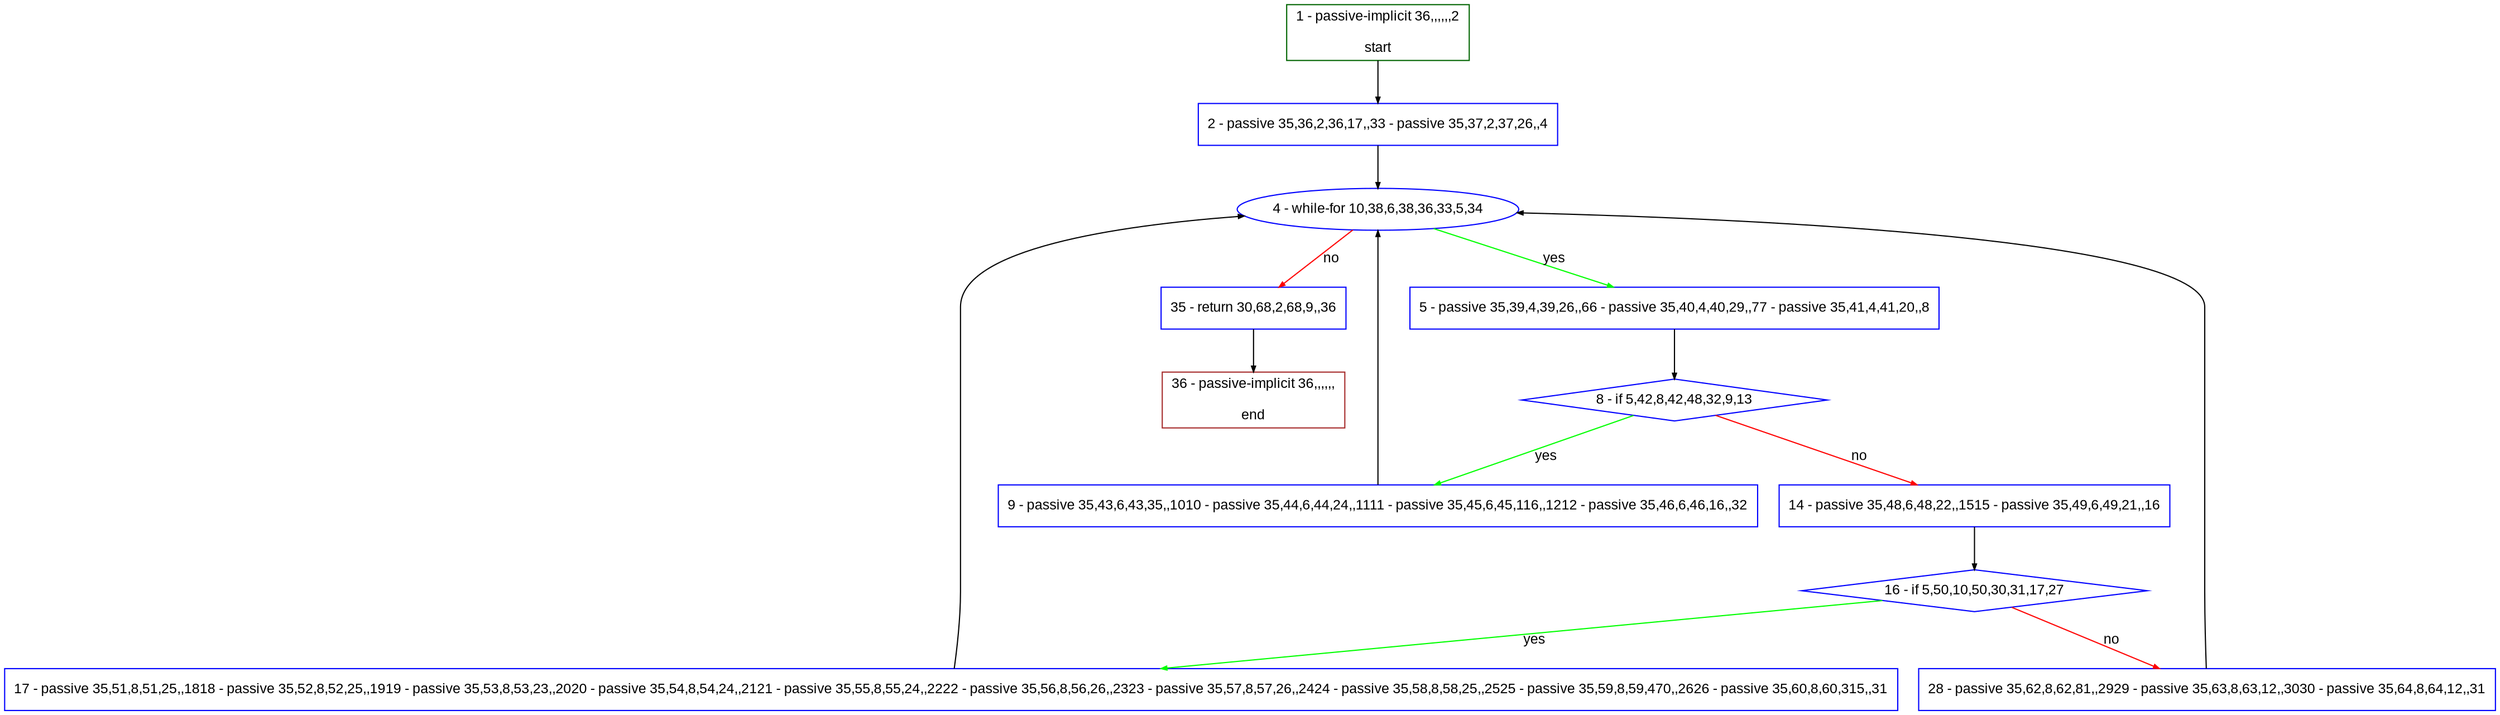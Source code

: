 digraph "" {
  graph [pack="true", label="", fontsize="12", packmode="clust", fontname="Arial", fillcolor="#FFFFCC", bgcolor="white", style="rounded,filled", compound="true"];
  node [node_initialized="no", label="", color="grey", fontsize="12", fillcolor="white", fontname="Arial", style="filled", shape="rectangle", compound="true", fixedsize="false"];
  edge [fontcolor="black", arrowhead="normal", arrowtail="none", arrowsize="0.5", ltail="", label="", color="black", fontsize="12", lhead="", fontname="Arial", dir="forward", compound="true"];
  __N1 [label="2 - passive 35,36,2,36,17,,33 - passive 35,37,2,37,26,,4", color="#0000ff", fillcolor="#ffffff", style="filled", shape="box"];
  __N2 [label="1 - passive-implicit 36,,,,,,2\n\nstart", color="#006400", fillcolor="#ffffff", style="filled", shape="box"];
  __N3 [label="4 - while-for 10,38,6,38,36,33,5,34", color="#0000ff", fillcolor="#ffffff", style="filled", shape="oval"];
  __N4 [label="5 - passive 35,39,4,39,26,,66 - passive 35,40,4,40,29,,77 - passive 35,41,4,41,20,,8", color="#0000ff", fillcolor="#ffffff", style="filled", shape="box"];
  __N5 [label="35 - return 30,68,2,68,9,,36", color="#0000ff", fillcolor="#ffffff", style="filled", shape="box"];
  __N6 [label="8 - if 5,42,8,42,48,32,9,13", color="#0000ff", fillcolor="#ffffff", style="filled", shape="diamond"];
  __N7 [label="9 - passive 35,43,6,43,35,,1010 - passive 35,44,6,44,24,,1111 - passive 35,45,6,45,116,,1212 - passive 35,46,6,46,16,,32", color="#0000ff", fillcolor="#ffffff", style="filled", shape="box"];
  __N8 [label="14 - passive 35,48,6,48,22,,1515 - passive 35,49,6,49,21,,16", color="#0000ff", fillcolor="#ffffff", style="filled", shape="box"];
  __N9 [label="16 - if 5,50,10,50,30,31,17,27", color="#0000ff", fillcolor="#ffffff", style="filled", shape="diamond"];
  __N10 [label="17 - passive 35,51,8,51,25,,1818 - passive 35,52,8,52,25,,1919 - passive 35,53,8,53,23,,2020 - passive 35,54,8,54,24,,2121 - passive 35,55,8,55,24,,2222 - passive 35,56,8,56,26,,2323 - passive 35,57,8,57,26,,2424 - passive 35,58,8,58,25,,2525 - passive 35,59,8,59,470,,2626 - passive 35,60,8,60,315,,31", color="#0000ff", fillcolor="#ffffff", style="filled", shape="box"];
  __N11 [label="28 - passive 35,62,8,62,81,,2929 - passive 35,63,8,63,12,,3030 - passive 35,64,8,64,12,,31", color="#0000ff", fillcolor="#ffffff", style="filled", shape="box"];
  __N12 [label="36 - passive-implicit 36,,,,,,\n\nend", color="#a52a2a", fillcolor="#ffffff", style="filled", shape="box"];
  __N2 -> __N1 [arrowhead="normal", arrowtail="none", color="#000000", label="", dir="forward"];
  __N1 -> __N3 [arrowhead="normal", arrowtail="none", color="#000000", label="", dir="forward"];
  __N3 -> __N4 [arrowhead="normal", arrowtail="none", color="#00ff00", label="yes", dir="forward"];
  __N3 -> __N5 [arrowhead="normal", arrowtail="none", color="#ff0000", label="no", dir="forward"];
  __N4 -> __N6 [arrowhead="normal", arrowtail="none", color="#000000", label="", dir="forward"];
  __N6 -> __N7 [arrowhead="normal", arrowtail="none", color="#00ff00", label="yes", dir="forward"];
  __N6 -> __N8 [arrowhead="normal", arrowtail="none", color="#ff0000", label="no", dir="forward"];
  __N7 -> __N3 [arrowhead="normal", arrowtail="none", color="#000000", label="", dir="forward"];
  __N8 -> __N9 [arrowhead="normal", arrowtail="none", color="#000000", label="", dir="forward"];
  __N9 -> __N10 [arrowhead="normal", arrowtail="none", color="#00ff00", label="yes", dir="forward"];
  __N9 -> __N11 [arrowhead="normal", arrowtail="none", color="#ff0000", label="no", dir="forward"];
  __N10 -> __N3 [arrowhead="normal", arrowtail="none", color="#000000", label="", dir="forward"];
  __N11 -> __N3 [arrowhead="normal", arrowtail="none", color="#000000", label="", dir="forward"];
  __N5 -> __N12 [arrowhead="normal", arrowtail="none", color="#000000", label="", dir="forward"];
}
